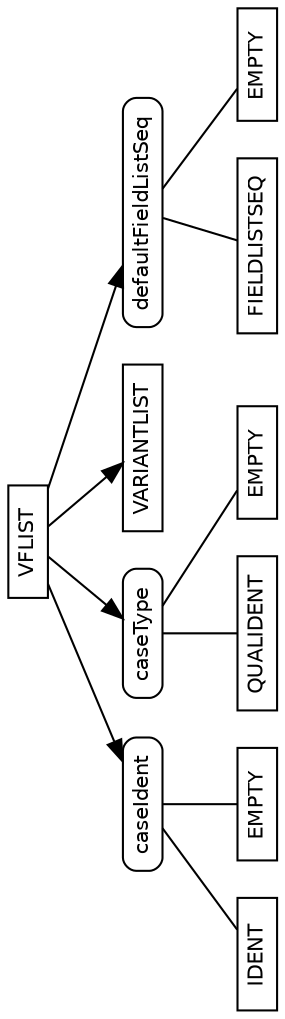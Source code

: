 /* AST node diagram generator script collection for M2C, M2J and M2Sharp.
 *
 * Copyright (c) 2016 The Modula-2 Software Foundation
 *
 * Author & Maintainer: Benjamin Kowarsch <org.m2sf>
 *
 * @synopsis
 *
 * The M2C, M2J and M2Sharp compilers are multi-dialect Modula-2 translators
 * and compilers respectively targeting C99, Java/JVM and C#/CLR, sharing a
 * common abstract syntax tree (AST) specification.
 *
 * The AST node diagram generator script collection consists of Graphviz DOT
 * descriptions for all AST node types of the common AST specification.
 *
 * The Graphviz dot utility is required to generate the diagrams. 
 * It may be obtained from http://www.graphviz.org/download.php.
 *
 * @repository
 *
 * https://github.com/m2sf/m2-ast-node-diagrams
 *
 * @file
 *
 * vflist.dot
 *
 * VFLIST node diagram.
 *
 * Usage: $ dot vflist.dot -Tps > vflist.ps
 *
 * @license
 *
 * This is free software: you can redistribute and/or modify it under the
 * terms of the GNU Lesser General Public License (LGPL) either version 2.1
 * or at your choice version 3 as published by the Free Software Foundation.
 * However, you may not alter the copyright, author and license information.
 *
 * It is distributed in the hope that it will be useful,  but WITHOUT
 * ANY WARRANTY; without even the implied warranty of MERCHANTABILITY or
 * FITNESS FOR A PARTICULAR PURPOSE.  Read the license for more details.
 *
 * You should have received a copy of the GNU Lesser General Public License.
 * If not, see <https://www.gnu.org/copyleft/lesser.html>.
 *
 * NB: Components in the domain part of email addresses are in reverse order.
 */

/*** VFLIST Node ***/

digraph VFLIST {
  graph [orientation=landscape,fontname=helvetica];
  node [fontname=helvetica,fontsize=10,shape=box,height=0.25];
  
  node [style=solid];
  edge [arrowhead=normal];
  
  VFLIST -> { id0 id1 id2 id3 };
  id0 [label="caseIdent",style=rounded];
  id1 [label="caseType",style=rounded];
  id2 [label="VARIANTLIST"];
  id3 [label="defaultFieldListSeq",style=rounded];
  
  edge [arrowhead=none];
  
  id0 -> { id4 id5 };
  id4 [label="IDENT"];
  id5 [label="EMPTY"];
  
  id1 -> { id6 id7 };
  id6 [label="QUALIDENT"];
  id7 [label="EMPTY"];
  
  id3 -> { id8 id9 };
  id8 [label="FIELDLISTSEQ"];
  id9 [label="EMPTY"];
}

/* END OF FILE */